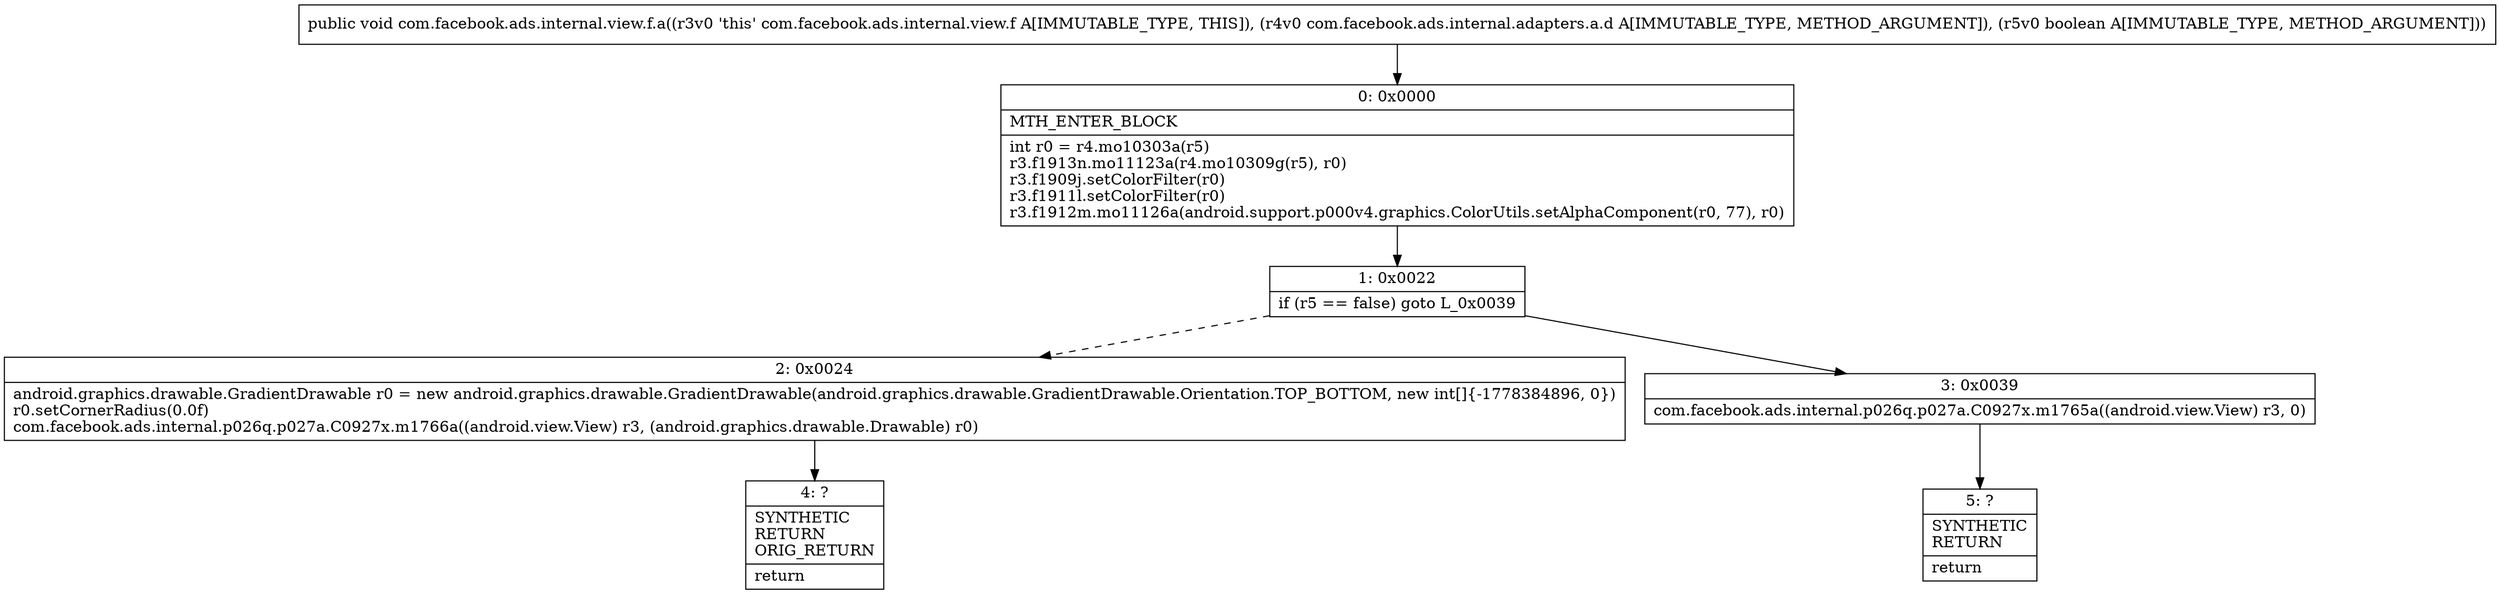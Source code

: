 digraph "CFG forcom.facebook.ads.internal.view.f.a(Lcom\/facebook\/ads\/internal\/adapters\/a\/d;Z)V" {
Node_0 [shape=record,label="{0\:\ 0x0000|MTH_ENTER_BLOCK\l|int r0 = r4.mo10303a(r5)\lr3.f1913n.mo11123a(r4.mo10309g(r5), r0)\lr3.f1909j.setColorFilter(r0)\lr3.f1911l.setColorFilter(r0)\lr3.f1912m.mo11126a(android.support.p000v4.graphics.ColorUtils.setAlphaComponent(r0, 77), r0)\l}"];
Node_1 [shape=record,label="{1\:\ 0x0022|if (r5 == false) goto L_0x0039\l}"];
Node_2 [shape=record,label="{2\:\ 0x0024|android.graphics.drawable.GradientDrawable r0 = new android.graphics.drawable.GradientDrawable(android.graphics.drawable.GradientDrawable.Orientation.TOP_BOTTOM, new int[]\{\-1778384896, 0\})\lr0.setCornerRadius(0.0f)\lcom.facebook.ads.internal.p026q.p027a.C0927x.m1766a((android.view.View) r3, (android.graphics.drawable.Drawable) r0)\l}"];
Node_3 [shape=record,label="{3\:\ 0x0039|com.facebook.ads.internal.p026q.p027a.C0927x.m1765a((android.view.View) r3, 0)\l}"];
Node_4 [shape=record,label="{4\:\ ?|SYNTHETIC\lRETURN\lORIG_RETURN\l|return\l}"];
Node_5 [shape=record,label="{5\:\ ?|SYNTHETIC\lRETURN\l|return\l}"];
MethodNode[shape=record,label="{public void com.facebook.ads.internal.view.f.a((r3v0 'this' com.facebook.ads.internal.view.f A[IMMUTABLE_TYPE, THIS]), (r4v0 com.facebook.ads.internal.adapters.a.d A[IMMUTABLE_TYPE, METHOD_ARGUMENT]), (r5v0 boolean A[IMMUTABLE_TYPE, METHOD_ARGUMENT])) }"];
MethodNode -> Node_0;
Node_0 -> Node_1;
Node_1 -> Node_2[style=dashed];
Node_1 -> Node_3;
Node_2 -> Node_4;
Node_3 -> Node_5;
}

